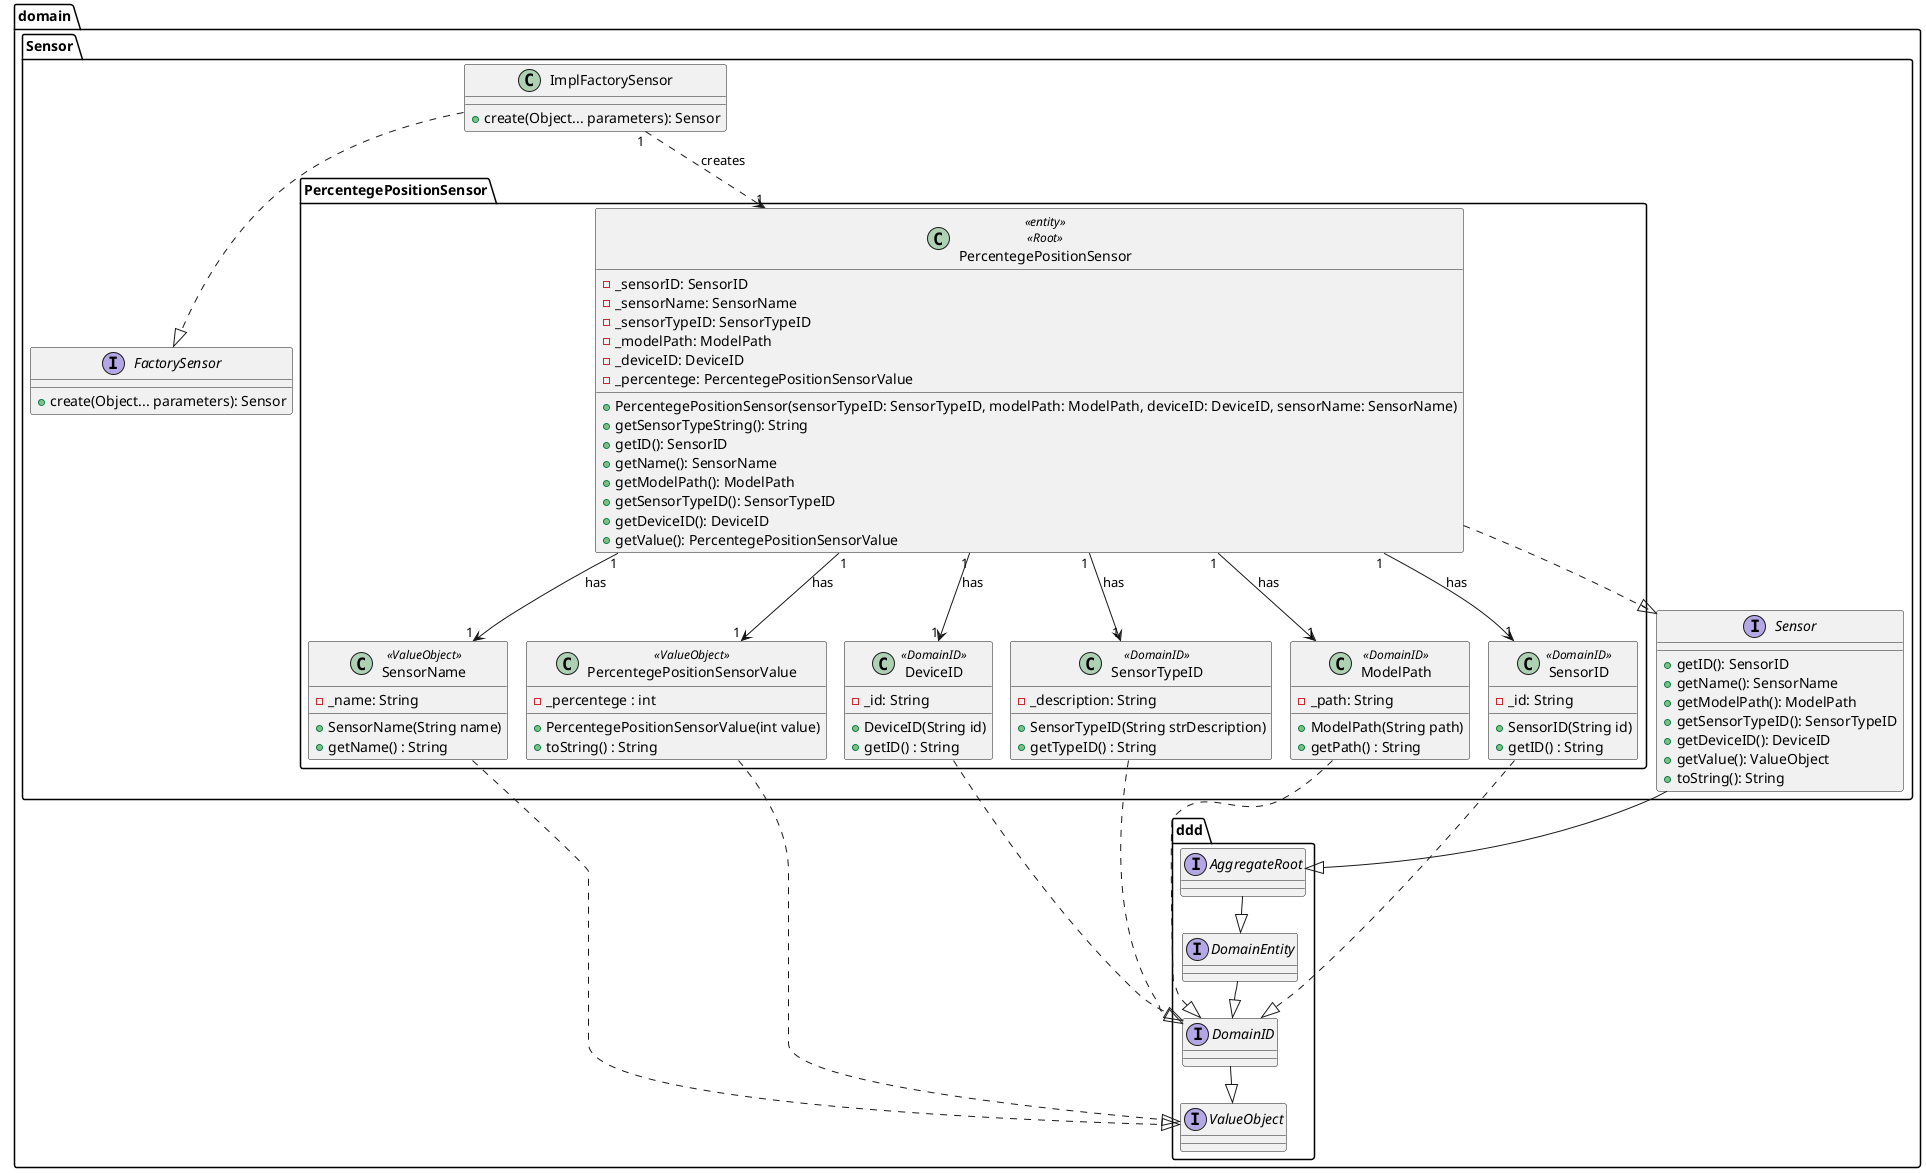 @startuml
!pragma layout smetana

package domain.Sensor {
    interface FactorySensor {
        + create(Object... parameters): Sensor
    }

    class ImplFactorySensor {
        + create(Object... parameters): Sensor
    }

    interface Sensor {
            + getID(): SensorID
            + getName(): SensorName
            + getModelPath(): ModelPath
            + getSensorTypeID(): SensorTypeID
            + getDeviceID(): DeviceID
            + getValue(): ValueObject
            + toString(): String
    }
 }

package domain.Sensor.PercentegePositionSensor {

    class domain.Sensor.PercentegePositionSensor.PercentegePositionSensor <<entity>><<Root>>{
        - _sensorID: SensorID
        - _sensorName: SensorName
        - _sensorTypeID: SensorTypeID
        - _modelPath: ModelPath
        - _deviceID: DeviceID
        - _percentege: PercentegePositionSensorValue
        + PercentegePositionSensor(sensorTypeID: SensorTypeID, modelPath: ModelPath, deviceID: DeviceID, sensorName: SensorName)
        + getSensorTypeString(): String
        + getID(): SensorID
        + getName(): SensorName
        + getModelPath(): ModelPath
        + getSensorTypeID(): SensorTypeID
        + getDeviceID(): DeviceID
        + getValue(): PercentegePositionSensorValue
    }

    class SensorName <<ValueObject>>{
            - _name: String
            + SensorName(String name)
            + getName() : String
    }

    class SensorID <<DomainID>>{
            - _id: String
            + SensorID(String id)
            + getID() : String
    }

    class PercentegePositionSensorValue <<ValueObject>>{
            - _percentege : int
            + PercentegePositionSensorValue(int value)
            + toString() : String
    }

     class SensorTypeID <<DomainID>>{
                    - _description: String
                    + SensorTypeID(String strDescription)
                    + getTypeID() : String
        }

        class ModelPath <<DomainID>>{
                    - _path: String
                    + ModelPath(String path)
                    + getPath() : String
        }

        class DeviceID <<DomainID>>{
                    - _id: String
                    + DeviceID(String id)
                    + getID() : String
        }
}


package domain.ddd {

  interface DomainEntity {
  }

  interface DomainID {
  }

  interface AggregateRoot {
  }

  interface ValueObject {
  }
}

ImplFactorySensor ..|> FactorySensor
ImplFactorySensor "1" ..> "1" domain.Sensor.PercentegePositionSensor.PercentegePositionSensor : creates

domain.Sensor.PercentegePositionSensor.PercentegePositionSensor ..|> domain.Sensor.Sensor
domain.Sensor.PercentegePositionSensor.PercentegePositionSensor "1" --> "1" domain.Sensor.PercentegePositionSensor.PercentegePositionSensorValue : has
domain.Sensor.PercentegePositionSensor.PercentegePositionSensor "1" -->  "1" SensorTypeID : has
domain.Sensor.PercentegePositionSensor.PercentegePositionSensor "1" -->  "1" ModelPath : has
domain.Sensor.PercentegePositionSensor.PercentegePositionSensor "1" -->  "1" SensorName : has
domain.Sensor.PercentegePositionSensor.PercentegePositionSensor "1" -->  "1" SensorID : has
domain.Sensor.PercentegePositionSensor.PercentegePositionSensor "1" -->  "1" DeviceID : has

domain.Sensor.PercentegePositionSensor.PercentegePositionSensorValue ..|> domain.ddd.ValueObject
domain.Sensor.PercentegePositionSensor.SensorName ..|> domain.ddd.ValueObject

DomainEntity --|> DomainID
AggregateRoot --|> DomainEntity
DomainID --|> ValueObject

domain.Sensor.Sensor --|> domain.ddd.AggregateRoot

SensorTypeID ..|> domain.ddd.DomainID
SensorID ..|> domain.ddd.DomainID
ModelPath ..|> domain.ddd.DomainID
DeviceID ..|> domain.ddd.DomainID

@enduml